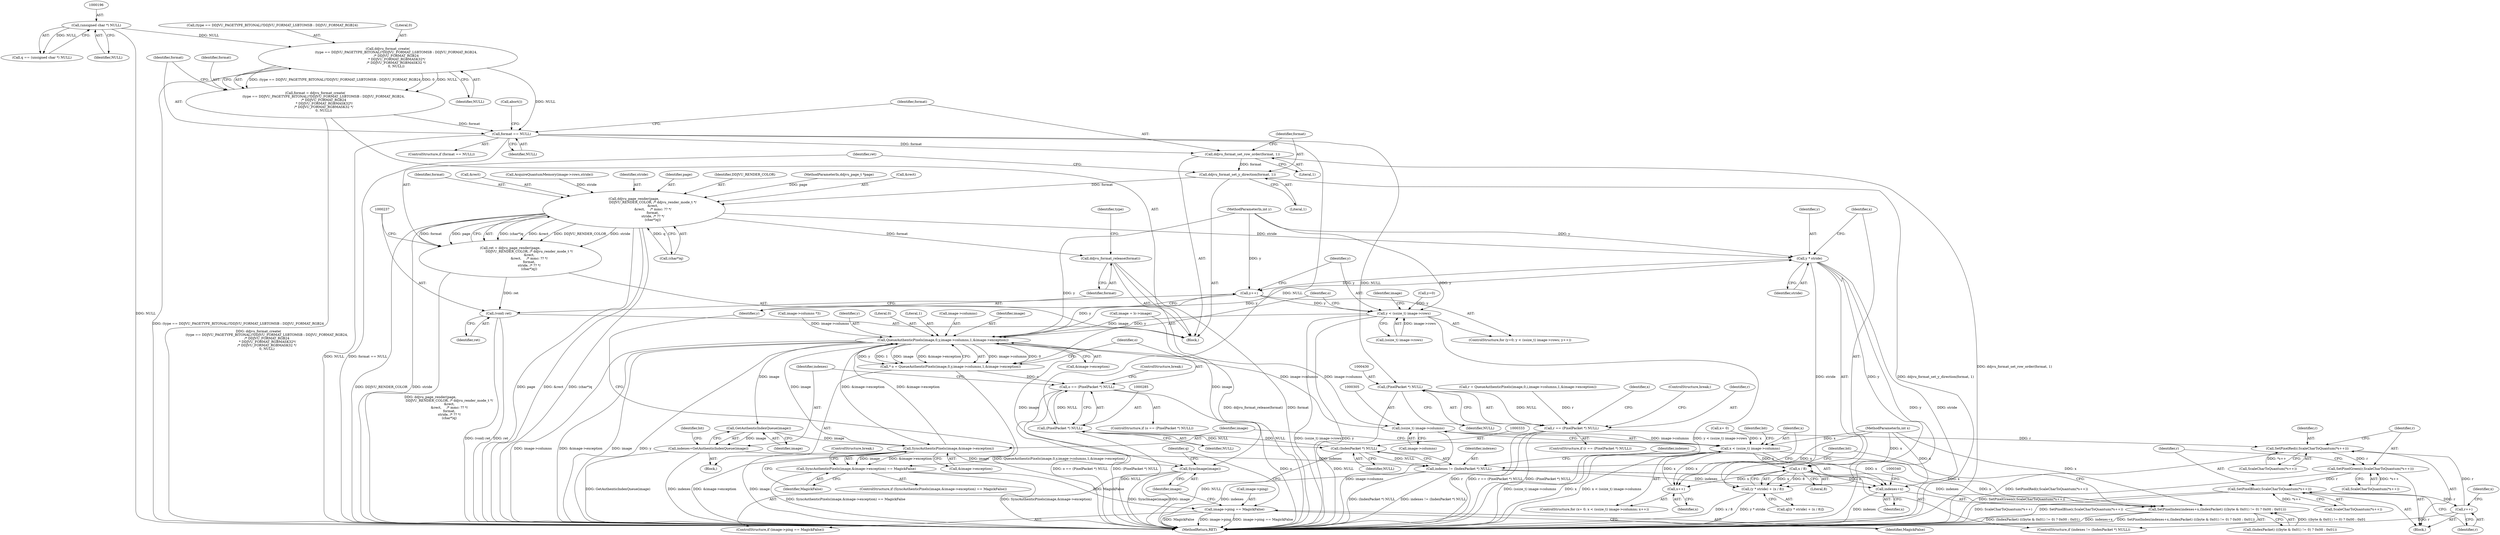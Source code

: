 digraph "0_ImageMagick_f6e9d0d9955e85bdd7540b251cd50d598dacc5e6_12@API" {
"1000201" [label="(Call,ddjvu_format_create(\n                (type == DDJVU_PAGETYPE_BITONAL)?DDJVU_FORMAT_LSBTOMSB : DDJVU_FORMAT_RGB24,\n                /* DDJVU_FORMAT_RGB24\n                 * DDJVU_FORMAT_RGBMASK32*/\n                /* DDJVU_FORMAT_RGBMASK32 */\n                0, NULL))"];
"1000195" [label="(Call,(unsigned char *) NULL)"];
"1000199" [label="(Call,format = ddjvu_format_create(\n                (type == DDJVU_PAGETYPE_BITONAL)?DDJVU_FORMAT_LSBTOMSB : DDJVU_FORMAT_RGB24,\n                /* DDJVU_FORMAT_RGB24\n                 * DDJVU_FORMAT_RGBMASK32*/\n                /* DDJVU_FORMAT_RGBMASK32 */\n                0, NULL))"];
"1000211" [label="(Call,format == NULL)"];
"1000216" [label="(Call,ddjvu_format_set_row_order(format, 1))"];
"1000219" [label="(Call,ddjvu_format_set_y_direction(format, 1))"];
"1000224" [label="(Call,ddjvu_page_render(page,\n                                    DDJVU_RENDER_COLOR, /* ddjvu_render_mode_t */\n                                    &rect,\n                                    &rect,     /* mmc: ?? */\n                                    format,\n                                    stride, /* ?? */\n                                    (char*)q))"];
"1000222" [label="(Call,ret = ddjvu_page_render(page,\n                                    DDJVU_RENDER_COLOR, /* ddjvu_render_mode_t */\n                                    &rect,\n                                    &rect,     /* mmc: ?? */\n                                    format,\n                                    stride, /* ?? */\n                                    (char*)q))"];
"1000236" [label="(Call,(void) ret)"];
"1000239" [label="(Call,ddjvu_format_release(format))"];
"1000323" [label="(Call,y * stride)"];
"1000263" [label="(Call,y++)"];
"1000256" [label="(Call,y < (ssize_t) image->rows)"];
"1000269" [label="(Call,QueueAuthenticPixels(image,0,y,image->columns,1,&image->exception))"];
"1000267" [label="(Call,* o = QueueAuthenticPixels(image,0,y,image->columns,1,&image->exception))"];
"1000282" [label="(Call,o == (PixelPacket *) NULL)"];
"1000290" [label="(Call,GetAuthenticIndexQueue(image))"];
"1000288" [label="(Call,indexes=GetAuthenticIndexQueue(image))"];
"1000330" [label="(Call,indexes != (IndexPacket *) NULL)"];
"1000335" [label="(Call,SetPixelIndex(indexes+x,(IndexPacket) (((byte & 0x01) != 0) ? 0x00 : 0x01)))"];
"1000336" [label="(Call,indexes+x)"];
"1000363" [label="(Call,SyncAuthenticPixels(image,&image->exception))"];
"1000362" [label="(Call,SyncAuthenticPixels(image,&image->exception) == MagickFalse)"];
"1000372" [label="(Call,image->ping == MagickFalse)"];
"1000377" [label="(Call,SyncImage(image))"];
"1000304" [label="(Call,(ssize_t) image->columns)"];
"1000302" [label="(Call,x < (ssize_t) image->columns)"];
"1000309" [label="(Call,x++)"];
"1000326" [label="(Call,x / 8)"];
"1000322" [label="(Call,(y * stride) + (x / 8))"];
"1000284" [label="(Call,(PixelPacket *) NULL)"];
"1000332" [label="(Call,(IndexPacket *) NULL)"];
"1000429" [label="(Call,(PixelPacket *) NULL)"];
"1000427" [label="(Call,r == (PixelPacket *) NULL)"];
"1000447" [label="(Call,SetPixelRed(r,ScaleCharToQuantum(*s++)))"];
"1000453" [label="(Call,SetPixelGreen(r,ScaleCharToQuantum(*s++)))"];
"1000459" [label="(Call,SetPixelBlue(r,ScaleCharToQuantum(*s++)))"];
"1000465" [label="(Call,r++)"];
"1000339" [label="(Call,(IndexPacket) (((byte & 0x01) != 0) ? 0x00 : 0x01))"];
"1000232" [label="(Identifier,stride)"];
"1000465" [label="(Call,r++)"];
"1000412" [label="(Call,r = QueueAuthenticPixels(image,0,i,image->columns,1,&image->exception))"];
"1000332" [label="(Call,(IndexPacket *) NULL)"];
"1000257" [label="(Identifier,y)"];
"1000298" [label="(ControlStructure,for (x= 0; x < (ssize_t) image->columns; x++))"];
"1000334" [label="(Identifier,NULL)"];
"1000331" [label="(Identifier,indexes)"];
"1000252" [label="(ControlStructure,for (y=0; y < (ssize_t) image->rows; y++))"];
"1000369" [label="(Identifier,MagickFalse)"];
"1000213" [label="(Identifier,NULL)"];
"1000243" [label="(Identifier,type)"];
"1000215" [label="(Call,abort())"];
"1000309" [label="(Call,x++)"];
"1000363" [label="(Call,SyncAuthenticPixels(image,&image->exception))"];
"1000282" [label="(Call,o == (PixelPacket *) NULL)"];
"1000263" [label="(Call,y++)"];
"1000455" [label="(Call,ScaleCharToQuantum(*s++))"];
"1000195" [label="(Call,(unsigned char *) NULL)"];
"1000224" [label="(Call,ddjvu_page_render(page,\n                                    DDJVU_RENDER_COLOR, /* ddjvu_render_mode_t */\n                                    &rect,\n                                    &rect,     /* mmc: ?? */\n                                    format,\n                                    stride, /* ?? */\n                                    (char*)q))"];
"1000429" [label="(Call,(PixelPacket *) NULL)"];
"1000461" [label="(Call,ScaleCharToQuantum(*s++))"];
"1000446" [label="(Block,)"];
"1000271" [label="(Literal,0)"];
"1000122" [label="(Block,)"];
"1000269" [label="(Call,QueueAuthenticPixels(image,0,y,image->columns,1,&image->exception))"];
"1000276" [label="(Literal,1)"];
"1000454" [label="(Identifier,r)"];
"1000268" [label="(Identifier,o)"];
"1000377" [label="(Call,SyncImage(image))"];
"1000326" [label="(Call,x / 8)"];
"1000284" [label="(Call,(PixelPacket *) NULL)"];
"1000335" [label="(Call,SetPixelIndex(indexes+x,(IndexPacket) (((byte & 0x01) != 0) ? 0x00 : 0x01)))"];
"1000223" [label="(Identifier,ret)"];
"1000291" [label="(Identifier,image)"];
"1000373" [label="(Call,image->ping)"];
"1000225" [label="(Identifier,page)"];
"1000460" [label="(Identifier,r)"];
"1000362" [label="(Call,SyncAuthenticPixels(image,&image->exception) == MagickFalse)"];
"1000481" [label="(MethodReturn,RET)"];
"1000277" [label="(Call,&image->exception)"];
"1000287" [label="(ControlStructure,break;)"];
"1000221" [label="(Literal,1)"];
"1000447" [label="(Call,SetPixelRed(r,ScaleCharToQuantum(*s++)))"];
"1000199" [label="(Call,format = ddjvu_format_create(\n                (type == DDJVU_PAGETYPE_BITONAL)?DDJVU_FORMAT_LSBTOMSB : DDJVU_FORMAT_RGB24,\n                /* DDJVU_FORMAT_RGB24\n                 * DDJVU_FORMAT_RGBMASK32*/\n                /* DDJVU_FORMAT_RGBMASK32 */\n                0, NULL))"];
"1000273" [label="(Call,image->columns)"];
"1000336" [label="(Call,indexes+x)"];
"1000310" [label="(Identifier,x)"];
"1000220" [label="(Identifier,format)"];
"1000217" [label="(Identifier,format)"];
"1000453" [label="(Call,SetPixelGreen(r,ScaleCharToQuantum(*s++)))"];
"1000303" [label="(Identifier,x)"];
"1000289" [label="(Identifier,indexes)"];
"1000371" [label="(ControlStructure,if (image->ping == MagickFalse))"];
"1000320" [label="(Call,q[(y * stride) + (x / 8)])"];
"1000435" [label="(Identifier,x)"];
"1000299" [label="(Call,x= 0)"];
"1000432" [label="(ControlStructure,break;)"];
"1000302" [label="(Call,x < (ssize_t) image->columns)"];
"1000154" [label="(Call,image = lc->image)"];
"1000226" [label="(Identifier,DDJVU_RENDER_COLOR)"];
"1000290" [label="(Call,GetAuthenticIndexQueue(image))"];
"1000236" [label="(Call,(void) ret)"];
"1000286" [label="(Identifier,NULL)"];
"1000267" [label="(Call,* o = QueueAuthenticPixels(image,0,y,image->columns,1,&image->exception))"];
"1000372" [label="(Call,image->ping == MagickFalse)"];
"1000218" [label="(Literal,1)"];
"1000270" [label="(Identifier,image)"];
"1000239" [label="(Call,ddjvu_format_release(format))"];
"1000210" [label="(ControlStructure,if (format == NULL))"];
"1000328" [label="(Literal,8)"];
"1000219" [label="(Call,ddjvu_format_set_y_direction(format, 1))"];
"1000202" [label="(Call,(type == DDJVU_PAGETYPE_BITONAL)?DDJVU_FORMAT_LSBTOMSB : DDJVU_FORMAT_RGB24)"];
"1000427" [label="(Call,r == (PixelPacket *) NULL)"];
"1000374" [label="(Identifier,image)"];
"1000459" [label="(Call,SetPixelBlue(r,ScaleCharToQuantum(*s++)))"];
"1000116" [label="(MethodParameterIn,ddjvu_page_t *page)"];
"1000229" [label="(Call,&rect)"];
"1000222" [label="(Call,ret = ddjvu_page_render(page,\n                                    DDJVU_RENDER_COLOR, /* ddjvu_render_mode_t */\n                                    &rect,\n                                    &rect,     /* mmc: ?? */\n                                    format,\n                                    stride, /* ?? */\n                                    (char*)q))"];
"1000231" [label="(Identifier,format)"];
"1000256" [label="(Call,y < (ssize_t) image->rows)"];
"1000208" [label="(Literal,0)"];
"1000350" [label="(Identifier,bit)"];
"1000117" [label="(MethodParameterIn,int x)"];
"1000431" [label="(Identifier,NULL)"];
"1000426" [label="(ControlStructure,if (r == (PixelPacket *) NULL))"];
"1000211" [label="(Call,format == NULL)"];
"1000306" [label="(Call,image->columns)"];
"1000209" [label="(Identifier,NULL)"];
"1000466" [label="(Identifier,r)"];
"1000330" [label="(Call,indexes != (IndexPacket *) NULL)"];
"1000238" [label="(Identifier,ret)"];
"1000428" [label="(Identifier,r)"];
"1000118" [label="(MethodParameterIn,int y)"];
"1000365" [label="(Call,&image->exception)"];
"1000376" [label="(Identifier,MagickFalse)"];
"1000378" [label="(Identifier,image)"];
"1000329" [label="(ControlStructure,if (indexes != (IndexPacket *) NULL))"];
"1000193" [label="(Call,q == (unsigned char *) NULL)"];
"1000197" [label="(Identifier,NULL)"];
"1000283" [label="(Identifier,o)"];
"1000264" [label="(Identifier,y)"];
"1000327" [label="(Identifier,x)"];
"1000178" [label="(Call,image->columns *3)"];
"1000258" [label="(Call,(ssize_t) image->rows)"];
"1000216" [label="(Call,ddjvu_format_set_row_order(format, 1))"];
"1000449" [label="(Call,ScaleCharToQuantum(*s++))"];
"1000233" [label="(Call,(char*)q)"];
"1000361" [label="(ControlStructure,if (SyncAuthenticPixels(image,&image->exception) == MagickFalse))"];
"1000314" [label="(Identifier,bit)"];
"1000240" [label="(Identifier,format)"];
"1000324" [label="(Identifier,y)"];
"1000448" [label="(Identifier,r)"];
"1000323" [label="(Call,y * stride)"];
"1000325" [label="(Identifier,stride)"];
"1000322" [label="(Call,(y * stride) + (x / 8))"];
"1000201" [label="(Call,ddjvu_format_create(\n                (type == DDJVU_PAGETYPE_BITONAL)?DDJVU_FORMAT_LSBTOMSB : DDJVU_FORMAT_RGB24,\n                /* DDJVU_FORMAT_RGB24\n                 * DDJVU_FORMAT_RGBMASK32*/\n                /* DDJVU_FORMAT_RGBMASK32 */\n                0, NULL))"];
"1000338" [label="(Identifier,x)"];
"1000200" [label="(Identifier,format)"];
"1000265" [label="(Block,)"];
"1000227" [label="(Call,&rect)"];
"1000337" [label="(Identifier,indexes)"];
"1000293" [label="(Identifier,bit)"];
"1000288" [label="(Call,indexes=GetAuthenticIndexQueue(image))"];
"1000476" [label="(Identifier,q)"];
"1000212" [label="(Identifier,format)"];
"1000364" [label="(Identifier,image)"];
"1000253" [label="(Call,y=0)"];
"1000304" [label="(Call,(ssize_t) image->columns)"];
"1000272" [label="(Identifier,y)"];
"1000445" [label="(Identifier,x)"];
"1000187" [label="(Call,AcquireQuantumMemory(image->rows,stride))"];
"1000370" [label="(ControlStructure,break;)"];
"1000281" [label="(ControlStructure,if (o == (PixelPacket *) NULL))"];
"1000201" -> "1000199"  [label="AST: "];
"1000201" -> "1000209"  [label="CFG: "];
"1000202" -> "1000201"  [label="AST: "];
"1000208" -> "1000201"  [label="AST: "];
"1000209" -> "1000201"  [label="AST: "];
"1000199" -> "1000201"  [label="CFG: "];
"1000201" -> "1000481"  [label="DDG: (type == DDJVU_PAGETYPE_BITONAL)?DDJVU_FORMAT_LSBTOMSB : DDJVU_FORMAT_RGB24"];
"1000201" -> "1000199"  [label="DDG: (type == DDJVU_PAGETYPE_BITONAL)?DDJVU_FORMAT_LSBTOMSB : DDJVU_FORMAT_RGB24"];
"1000201" -> "1000199"  [label="DDG: 0"];
"1000201" -> "1000199"  [label="DDG: NULL"];
"1000195" -> "1000201"  [label="DDG: NULL"];
"1000201" -> "1000211"  [label="DDG: NULL"];
"1000195" -> "1000193"  [label="AST: "];
"1000195" -> "1000197"  [label="CFG: "];
"1000196" -> "1000195"  [label="AST: "];
"1000197" -> "1000195"  [label="AST: "];
"1000193" -> "1000195"  [label="CFG: "];
"1000195" -> "1000481"  [label="DDG: NULL"];
"1000195" -> "1000193"  [label="DDG: NULL"];
"1000199" -> "1000122"  [label="AST: "];
"1000200" -> "1000199"  [label="AST: "];
"1000212" -> "1000199"  [label="CFG: "];
"1000199" -> "1000481"  [label="DDG: ddjvu_format_create(\n                (type == DDJVU_PAGETYPE_BITONAL)?DDJVU_FORMAT_LSBTOMSB : DDJVU_FORMAT_RGB24,\n                /* DDJVU_FORMAT_RGB24\n                 * DDJVU_FORMAT_RGBMASK32*/\n                /* DDJVU_FORMAT_RGBMASK32 */\n                0, NULL)"];
"1000199" -> "1000211"  [label="DDG: format"];
"1000211" -> "1000210"  [label="AST: "];
"1000211" -> "1000213"  [label="CFG: "];
"1000212" -> "1000211"  [label="AST: "];
"1000213" -> "1000211"  [label="AST: "];
"1000215" -> "1000211"  [label="CFG: "];
"1000217" -> "1000211"  [label="CFG: "];
"1000211" -> "1000481"  [label="DDG: NULL"];
"1000211" -> "1000481"  [label="DDG: format == NULL"];
"1000211" -> "1000216"  [label="DDG: format"];
"1000211" -> "1000284"  [label="DDG: NULL"];
"1000211" -> "1000429"  [label="DDG: NULL"];
"1000216" -> "1000122"  [label="AST: "];
"1000216" -> "1000218"  [label="CFG: "];
"1000217" -> "1000216"  [label="AST: "];
"1000218" -> "1000216"  [label="AST: "];
"1000220" -> "1000216"  [label="CFG: "];
"1000216" -> "1000481"  [label="DDG: ddjvu_format_set_row_order(format, 1)"];
"1000216" -> "1000219"  [label="DDG: format"];
"1000219" -> "1000122"  [label="AST: "];
"1000219" -> "1000221"  [label="CFG: "];
"1000220" -> "1000219"  [label="AST: "];
"1000221" -> "1000219"  [label="AST: "];
"1000223" -> "1000219"  [label="CFG: "];
"1000219" -> "1000481"  [label="DDG: ddjvu_format_set_y_direction(format, 1)"];
"1000219" -> "1000224"  [label="DDG: format"];
"1000224" -> "1000222"  [label="AST: "];
"1000224" -> "1000233"  [label="CFG: "];
"1000225" -> "1000224"  [label="AST: "];
"1000226" -> "1000224"  [label="AST: "];
"1000227" -> "1000224"  [label="AST: "];
"1000229" -> "1000224"  [label="AST: "];
"1000231" -> "1000224"  [label="AST: "];
"1000232" -> "1000224"  [label="AST: "];
"1000233" -> "1000224"  [label="AST: "];
"1000222" -> "1000224"  [label="CFG: "];
"1000224" -> "1000481"  [label="DDG: page"];
"1000224" -> "1000481"  [label="DDG: &rect"];
"1000224" -> "1000481"  [label="DDG: (char*)q"];
"1000224" -> "1000481"  [label="DDG: DDJVU_RENDER_COLOR"];
"1000224" -> "1000481"  [label="DDG: stride"];
"1000224" -> "1000222"  [label="DDG: (char*)q"];
"1000224" -> "1000222"  [label="DDG: &rect"];
"1000224" -> "1000222"  [label="DDG: DDJVU_RENDER_COLOR"];
"1000224" -> "1000222"  [label="DDG: stride"];
"1000224" -> "1000222"  [label="DDG: format"];
"1000224" -> "1000222"  [label="DDG: page"];
"1000116" -> "1000224"  [label="DDG: page"];
"1000187" -> "1000224"  [label="DDG: stride"];
"1000233" -> "1000224"  [label="DDG: q"];
"1000224" -> "1000239"  [label="DDG: format"];
"1000224" -> "1000323"  [label="DDG: stride"];
"1000222" -> "1000122"  [label="AST: "];
"1000223" -> "1000222"  [label="AST: "];
"1000237" -> "1000222"  [label="CFG: "];
"1000222" -> "1000481"  [label="DDG: ddjvu_page_render(page,\n                                    DDJVU_RENDER_COLOR, /* ddjvu_render_mode_t */\n                                    &rect,\n                                    &rect,     /* mmc: ?? */\n                                    format,\n                                    stride, /* ?? */\n                                    (char*)q)"];
"1000222" -> "1000236"  [label="DDG: ret"];
"1000236" -> "1000122"  [label="AST: "];
"1000236" -> "1000238"  [label="CFG: "];
"1000237" -> "1000236"  [label="AST: "];
"1000238" -> "1000236"  [label="AST: "];
"1000240" -> "1000236"  [label="CFG: "];
"1000236" -> "1000481"  [label="DDG: (void) ret"];
"1000236" -> "1000481"  [label="DDG: ret"];
"1000239" -> "1000122"  [label="AST: "];
"1000239" -> "1000240"  [label="CFG: "];
"1000240" -> "1000239"  [label="AST: "];
"1000243" -> "1000239"  [label="CFG: "];
"1000239" -> "1000481"  [label="DDG: ddjvu_format_release(format)"];
"1000239" -> "1000481"  [label="DDG: format"];
"1000323" -> "1000322"  [label="AST: "];
"1000323" -> "1000325"  [label="CFG: "];
"1000324" -> "1000323"  [label="AST: "];
"1000325" -> "1000323"  [label="AST: "];
"1000327" -> "1000323"  [label="CFG: "];
"1000323" -> "1000481"  [label="DDG: y"];
"1000323" -> "1000481"  [label="DDG: stride"];
"1000323" -> "1000263"  [label="DDG: y"];
"1000323" -> "1000322"  [label="DDG: y"];
"1000323" -> "1000322"  [label="DDG: stride"];
"1000269" -> "1000323"  [label="DDG: y"];
"1000118" -> "1000323"  [label="DDG: y"];
"1000263" -> "1000252"  [label="AST: "];
"1000263" -> "1000264"  [label="CFG: "];
"1000264" -> "1000263"  [label="AST: "];
"1000257" -> "1000263"  [label="CFG: "];
"1000263" -> "1000256"  [label="DDG: y"];
"1000269" -> "1000263"  [label="DDG: y"];
"1000118" -> "1000263"  [label="DDG: y"];
"1000256" -> "1000252"  [label="AST: "];
"1000256" -> "1000258"  [label="CFG: "];
"1000257" -> "1000256"  [label="AST: "];
"1000258" -> "1000256"  [label="AST: "];
"1000268" -> "1000256"  [label="CFG: "];
"1000374" -> "1000256"  [label="CFG: "];
"1000256" -> "1000481"  [label="DDG: (ssize_t) image->rows"];
"1000256" -> "1000481"  [label="DDG: y"];
"1000256" -> "1000481"  [label="DDG: y < (ssize_t) image->rows"];
"1000253" -> "1000256"  [label="DDG: y"];
"1000118" -> "1000256"  [label="DDG: y"];
"1000258" -> "1000256"  [label="DDG: image->rows"];
"1000256" -> "1000269"  [label="DDG: y"];
"1000269" -> "1000267"  [label="AST: "];
"1000269" -> "1000277"  [label="CFG: "];
"1000270" -> "1000269"  [label="AST: "];
"1000271" -> "1000269"  [label="AST: "];
"1000272" -> "1000269"  [label="AST: "];
"1000273" -> "1000269"  [label="AST: "];
"1000276" -> "1000269"  [label="AST: "];
"1000277" -> "1000269"  [label="AST: "];
"1000267" -> "1000269"  [label="CFG: "];
"1000269" -> "1000481"  [label="DDG: image->columns"];
"1000269" -> "1000481"  [label="DDG: &image->exception"];
"1000269" -> "1000481"  [label="DDG: image"];
"1000269" -> "1000481"  [label="DDG: y"];
"1000269" -> "1000267"  [label="DDG: image->columns"];
"1000269" -> "1000267"  [label="DDG: 0"];
"1000269" -> "1000267"  [label="DDG: y"];
"1000269" -> "1000267"  [label="DDG: 1"];
"1000269" -> "1000267"  [label="DDG: image"];
"1000269" -> "1000267"  [label="DDG: &image->exception"];
"1000363" -> "1000269"  [label="DDG: image"];
"1000363" -> "1000269"  [label="DDG: &image->exception"];
"1000154" -> "1000269"  [label="DDG: image"];
"1000118" -> "1000269"  [label="DDG: y"];
"1000178" -> "1000269"  [label="DDG: image->columns"];
"1000304" -> "1000269"  [label="DDG: image->columns"];
"1000269" -> "1000290"  [label="DDG: image"];
"1000269" -> "1000304"  [label="DDG: image->columns"];
"1000269" -> "1000363"  [label="DDG: &image->exception"];
"1000269" -> "1000377"  [label="DDG: image"];
"1000267" -> "1000265"  [label="AST: "];
"1000268" -> "1000267"  [label="AST: "];
"1000283" -> "1000267"  [label="CFG: "];
"1000267" -> "1000481"  [label="DDG: QueueAuthenticPixels(image,0,y,image->columns,1,&image->exception)"];
"1000267" -> "1000282"  [label="DDG: o"];
"1000282" -> "1000281"  [label="AST: "];
"1000282" -> "1000284"  [label="CFG: "];
"1000283" -> "1000282"  [label="AST: "];
"1000284" -> "1000282"  [label="AST: "];
"1000287" -> "1000282"  [label="CFG: "];
"1000289" -> "1000282"  [label="CFG: "];
"1000282" -> "1000481"  [label="DDG: o == (PixelPacket *) NULL"];
"1000282" -> "1000481"  [label="DDG: (PixelPacket *) NULL"];
"1000282" -> "1000481"  [label="DDG: o"];
"1000284" -> "1000282"  [label="DDG: NULL"];
"1000290" -> "1000288"  [label="AST: "];
"1000290" -> "1000291"  [label="CFG: "];
"1000291" -> "1000290"  [label="AST: "];
"1000288" -> "1000290"  [label="CFG: "];
"1000290" -> "1000288"  [label="DDG: image"];
"1000290" -> "1000363"  [label="DDG: image"];
"1000288" -> "1000265"  [label="AST: "];
"1000289" -> "1000288"  [label="AST: "];
"1000293" -> "1000288"  [label="CFG: "];
"1000288" -> "1000481"  [label="DDG: GetAuthenticIndexQueue(image)"];
"1000288" -> "1000481"  [label="DDG: indexes"];
"1000288" -> "1000330"  [label="DDG: indexes"];
"1000330" -> "1000329"  [label="AST: "];
"1000330" -> "1000332"  [label="CFG: "];
"1000331" -> "1000330"  [label="AST: "];
"1000332" -> "1000330"  [label="AST: "];
"1000337" -> "1000330"  [label="CFG: "];
"1000350" -> "1000330"  [label="CFG: "];
"1000330" -> "1000481"  [label="DDG: indexes"];
"1000330" -> "1000481"  [label="DDG: (IndexPacket *) NULL"];
"1000330" -> "1000481"  [label="DDG: indexes != (IndexPacket *) NULL"];
"1000332" -> "1000330"  [label="DDG: NULL"];
"1000330" -> "1000335"  [label="DDG: indexes"];
"1000330" -> "1000336"  [label="DDG: indexes"];
"1000335" -> "1000329"  [label="AST: "];
"1000335" -> "1000339"  [label="CFG: "];
"1000336" -> "1000335"  [label="AST: "];
"1000339" -> "1000335"  [label="AST: "];
"1000350" -> "1000335"  [label="CFG: "];
"1000335" -> "1000481"  [label="DDG: (IndexPacket) (((byte & 0x01) != 0) ? 0x00 : 0x01)"];
"1000335" -> "1000481"  [label="DDG: indexes+x"];
"1000335" -> "1000481"  [label="DDG: SetPixelIndex(indexes+x,(IndexPacket) (((byte & 0x01) != 0) ? 0x00 : 0x01))"];
"1000302" -> "1000335"  [label="DDG: x"];
"1000326" -> "1000335"  [label="DDG: x"];
"1000117" -> "1000335"  [label="DDG: x"];
"1000339" -> "1000335"  [label="DDG: ((byte & 0x01) != 0) ? 0x00 : 0x01"];
"1000336" -> "1000338"  [label="CFG: "];
"1000337" -> "1000336"  [label="AST: "];
"1000338" -> "1000336"  [label="AST: "];
"1000340" -> "1000336"  [label="CFG: "];
"1000336" -> "1000481"  [label="DDG: indexes"];
"1000302" -> "1000336"  [label="DDG: x"];
"1000326" -> "1000336"  [label="DDG: x"];
"1000117" -> "1000336"  [label="DDG: x"];
"1000363" -> "1000362"  [label="AST: "];
"1000363" -> "1000365"  [label="CFG: "];
"1000364" -> "1000363"  [label="AST: "];
"1000365" -> "1000363"  [label="AST: "];
"1000369" -> "1000363"  [label="CFG: "];
"1000363" -> "1000481"  [label="DDG: &image->exception"];
"1000363" -> "1000481"  [label="DDG: image"];
"1000363" -> "1000362"  [label="DDG: image"];
"1000363" -> "1000362"  [label="DDG: &image->exception"];
"1000363" -> "1000377"  [label="DDG: image"];
"1000362" -> "1000361"  [label="AST: "];
"1000362" -> "1000369"  [label="CFG: "];
"1000369" -> "1000362"  [label="AST: "];
"1000370" -> "1000362"  [label="CFG: "];
"1000264" -> "1000362"  [label="CFG: "];
"1000362" -> "1000481"  [label="DDG: SyncAuthenticPixels(image,&image->exception) == MagickFalse"];
"1000362" -> "1000481"  [label="DDG: SyncAuthenticPixels(image,&image->exception)"];
"1000362" -> "1000372"  [label="DDG: MagickFalse"];
"1000372" -> "1000371"  [label="AST: "];
"1000372" -> "1000376"  [label="CFG: "];
"1000373" -> "1000372"  [label="AST: "];
"1000376" -> "1000372"  [label="AST: "];
"1000378" -> "1000372"  [label="CFG: "];
"1000476" -> "1000372"  [label="CFG: "];
"1000372" -> "1000481"  [label="DDG: MagickFalse"];
"1000372" -> "1000481"  [label="DDG: image->ping"];
"1000372" -> "1000481"  [label="DDG: image->ping == MagickFalse"];
"1000377" -> "1000371"  [label="AST: "];
"1000377" -> "1000378"  [label="CFG: "];
"1000378" -> "1000377"  [label="AST: "];
"1000476" -> "1000377"  [label="CFG: "];
"1000377" -> "1000481"  [label="DDG: SyncImage(image)"];
"1000377" -> "1000481"  [label="DDG: image"];
"1000154" -> "1000377"  [label="DDG: image"];
"1000304" -> "1000302"  [label="AST: "];
"1000304" -> "1000306"  [label="CFG: "];
"1000305" -> "1000304"  [label="AST: "];
"1000306" -> "1000304"  [label="AST: "];
"1000302" -> "1000304"  [label="CFG: "];
"1000304" -> "1000481"  [label="DDG: image->columns"];
"1000304" -> "1000302"  [label="DDG: image->columns"];
"1000302" -> "1000298"  [label="AST: "];
"1000303" -> "1000302"  [label="AST: "];
"1000314" -> "1000302"  [label="CFG: "];
"1000364" -> "1000302"  [label="CFG: "];
"1000302" -> "1000481"  [label="DDG: (ssize_t) image->columns"];
"1000302" -> "1000481"  [label="DDG: x"];
"1000302" -> "1000481"  [label="DDG: x < (ssize_t) image->columns"];
"1000299" -> "1000302"  [label="DDG: x"];
"1000309" -> "1000302"  [label="DDG: x"];
"1000117" -> "1000302"  [label="DDG: x"];
"1000302" -> "1000309"  [label="DDG: x"];
"1000302" -> "1000326"  [label="DDG: x"];
"1000309" -> "1000298"  [label="AST: "];
"1000309" -> "1000310"  [label="CFG: "];
"1000310" -> "1000309"  [label="AST: "];
"1000303" -> "1000309"  [label="CFG: "];
"1000326" -> "1000309"  [label="DDG: x"];
"1000117" -> "1000309"  [label="DDG: x"];
"1000326" -> "1000322"  [label="AST: "];
"1000326" -> "1000328"  [label="CFG: "];
"1000327" -> "1000326"  [label="AST: "];
"1000328" -> "1000326"  [label="AST: "];
"1000322" -> "1000326"  [label="CFG: "];
"1000326" -> "1000322"  [label="DDG: x"];
"1000326" -> "1000322"  [label="DDG: 8"];
"1000117" -> "1000326"  [label="DDG: x"];
"1000322" -> "1000320"  [label="AST: "];
"1000320" -> "1000322"  [label="CFG: "];
"1000322" -> "1000481"  [label="DDG: x / 8"];
"1000322" -> "1000481"  [label="DDG: y * stride"];
"1000284" -> "1000286"  [label="CFG: "];
"1000285" -> "1000284"  [label="AST: "];
"1000286" -> "1000284"  [label="AST: "];
"1000284" -> "1000481"  [label="DDG: NULL"];
"1000332" -> "1000284"  [label="DDG: NULL"];
"1000284" -> "1000332"  [label="DDG: NULL"];
"1000332" -> "1000334"  [label="CFG: "];
"1000333" -> "1000332"  [label="AST: "];
"1000334" -> "1000332"  [label="AST: "];
"1000332" -> "1000481"  [label="DDG: NULL"];
"1000429" -> "1000427"  [label="AST: "];
"1000429" -> "1000431"  [label="CFG: "];
"1000430" -> "1000429"  [label="AST: "];
"1000431" -> "1000429"  [label="AST: "];
"1000427" -> "1000429"  [label="CFG: "];
"1000429" -> "1000481"  [label="DDG: NULL"];
"1000429" -> "1000427"  [label="DDG: NULL"];
"1000427" -> "1000426"  [label="AST: "];
"1000428" -> "1000427"  [label="AST: "];
"1000432" -> "1000427"  [label="CFG: "];
"1000435" -> "1000427"  [label="CFG: "];
"1000427" -> "1000481"  [label="DDG: r"];
"1000427" -> "1000481"  [label="DDG: r == (PixelPacket *) NULL"];
"1000427" -> "1000481"  [label="DDG: (PixelPacket *) NULL"];
"1000412" -> "1000427"  [label="DDG: r"];
"1000427" -> "1000447"  [label="DDG: r"];
"1000447" -> "1000446"  [label="AST: "];
"1000447" -> "1000449"  [label="CFG: "];
"1000448" -> "1000447"  [label="AST: "];
"1000449" -> "1000447"  [label="AST: "];
"1000454" -> "1000447"  [label="CFG: "];
"1000447" -> "1000481"  [label="DDG: SetPixelRed(r,ScaleCharToQuantum(*s++))"];
"1000465" -> "1000447"  [label="DDG: r"];
"1000449" -> "1000447"  [label="DDG: *s++"];
"1000447" -> "1000453"  [label="DDG: r"];
"1000453" -> "1000446"  [label="AST: "];
"1000453" -> "1000455"  [label="CFG: "];
"1000454" -> "1000453"  [label="AST: "];
"1000455" -> "1000453"  [label="AST: "];
"1000460" -> "1000453"  [label="CFG: "];
"1000453" -> "1000481"  [label="DDG: SetPixelGreen(r,ScaleCharToQuantum(*s++))"];
"1000455" -> "1000453"  [label="DDG: *s++"];
"1000453" -> "1000459"  [label="DDG: r"];
"1000459" -> "1000446"  [label="AST: "];
"1000459" -> "1000461"  [label="CFG: "];
"1000460" -> "1000459"  [label="AST: "];
"1000461" -> "1000459"  [label="AST: "];
"1000466" -> "1000459"  [label="CFG: "];
"1000459" -> "1000481"  [label="DDG: ScaleCharToQuantum(*s++)"];
"1000459" -> "1000481"  [label="DDG: SetPixelBlue(r,ScaleCharToQuantum(*s++))"];
"1000461" -> "1000459"  [label="DDG: *s++"];
"1000459" -> "1000465"  [label="DDG: r"];
"1000465" -> "1000446"  [label="AST: "];
"1000465" -> "1000466"  [label="CFG: "];
"1000466" -> "1000465"  [label="AST: "];
"1000445" -> "1000465"  [label="CFG: "];
"1000465" -> "1000481"  [label="DDG: r"];
}
